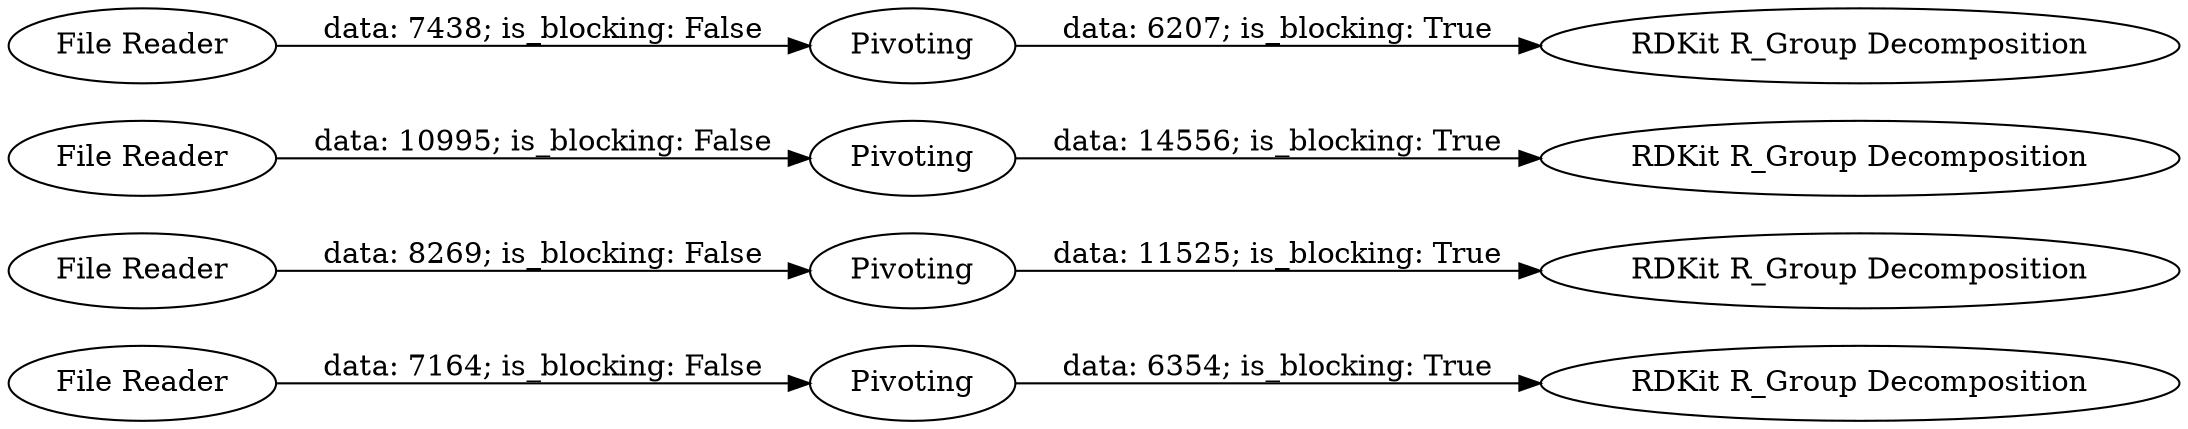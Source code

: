 digraph {
	"2548813576329334699_9" [label=Pivoting]
	"2548813576329334699_12" [label=Pivoting]
	"2548813576329334699_7" [label="File Reader"]
	"2548813576329334699_8" [label="RDKit R_Group Decomposition"]
	"2548813576329334699_2" [label="File Reader"]
	"2548813576329334699_11" [label="File Reader"]
	"2548813576329334699_3" [label=Pivoting]
	"2548813576329334699_4" [label="File Reader"]
	"2548813576329334699_6" [label=Pivoting]
	"2548813576329334699_10" [label="RDKit R_Group Decomposition"]
	"2548813576329334699_1" [label="RDKit R_Group Decomposition"]
	"2548813576329334699_5" [label="RDKit R_Group Decomposition"]
	"2548813576329334699_3" -> "2548813576329334699_1" [label="data: 14556; is_blocking: True"]
	"2548813576329334699_6" -> "2548813576329334699_5" [label="data: 6207; is_blocking: True"]
	"2548813576329334699_2" -> "2548813576329334699_3" [label="data: 10995; is_blocking: False"]
	"2548813576329334699_12" -> "2548813576329334699_10" [label="data: 11525; is_blocking: True"]
	"2548813576329334699_9" -> "2548813576329334699_8" [label="data: 6354; is_blocking: True"]
	"2548813576329334699_7" -> "2548813576329334699_9" [label="data: 7164; is_blocking: False"]
	"2548813576329334699_4" -> "2548813576329334699_6" [label="data: 7438; is_blocking: False"]
	"2548813576329334699_11" -> "2548813576329334699_12" [label="data: 8269; is_blocking: False"]
	rankdir=LR
}

